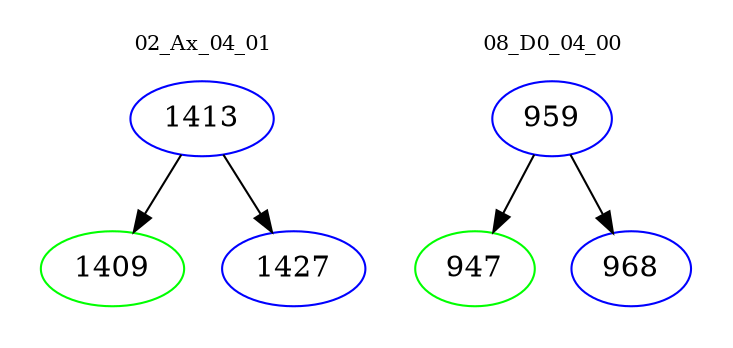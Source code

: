 digraph{
subgraph cluster_0 {
color = white
label = "02_Ax_04_01";
fontsize=10;
T0_1413 [label="1413", color="blue"]
T0_1413 -> T0_1409 [color="black"]
T0_1409 [label="1409", color="green"]
T0_1413 -> T0_1427 [color="black"]
T0_1427 [label="1427", color="blue"]
}
subgraph cluster_1 {
color = white
label = "08_D0_04_00";
fontsize=10;
T1_959 [label="959", color="blue"]
T1_959 -> T1_947 [color="black"]
T1_947 [label="947", color="green"]
T1_959 -> T1_968 [color="black"]
T1_968 [label="968", color="blue"]
}
}
